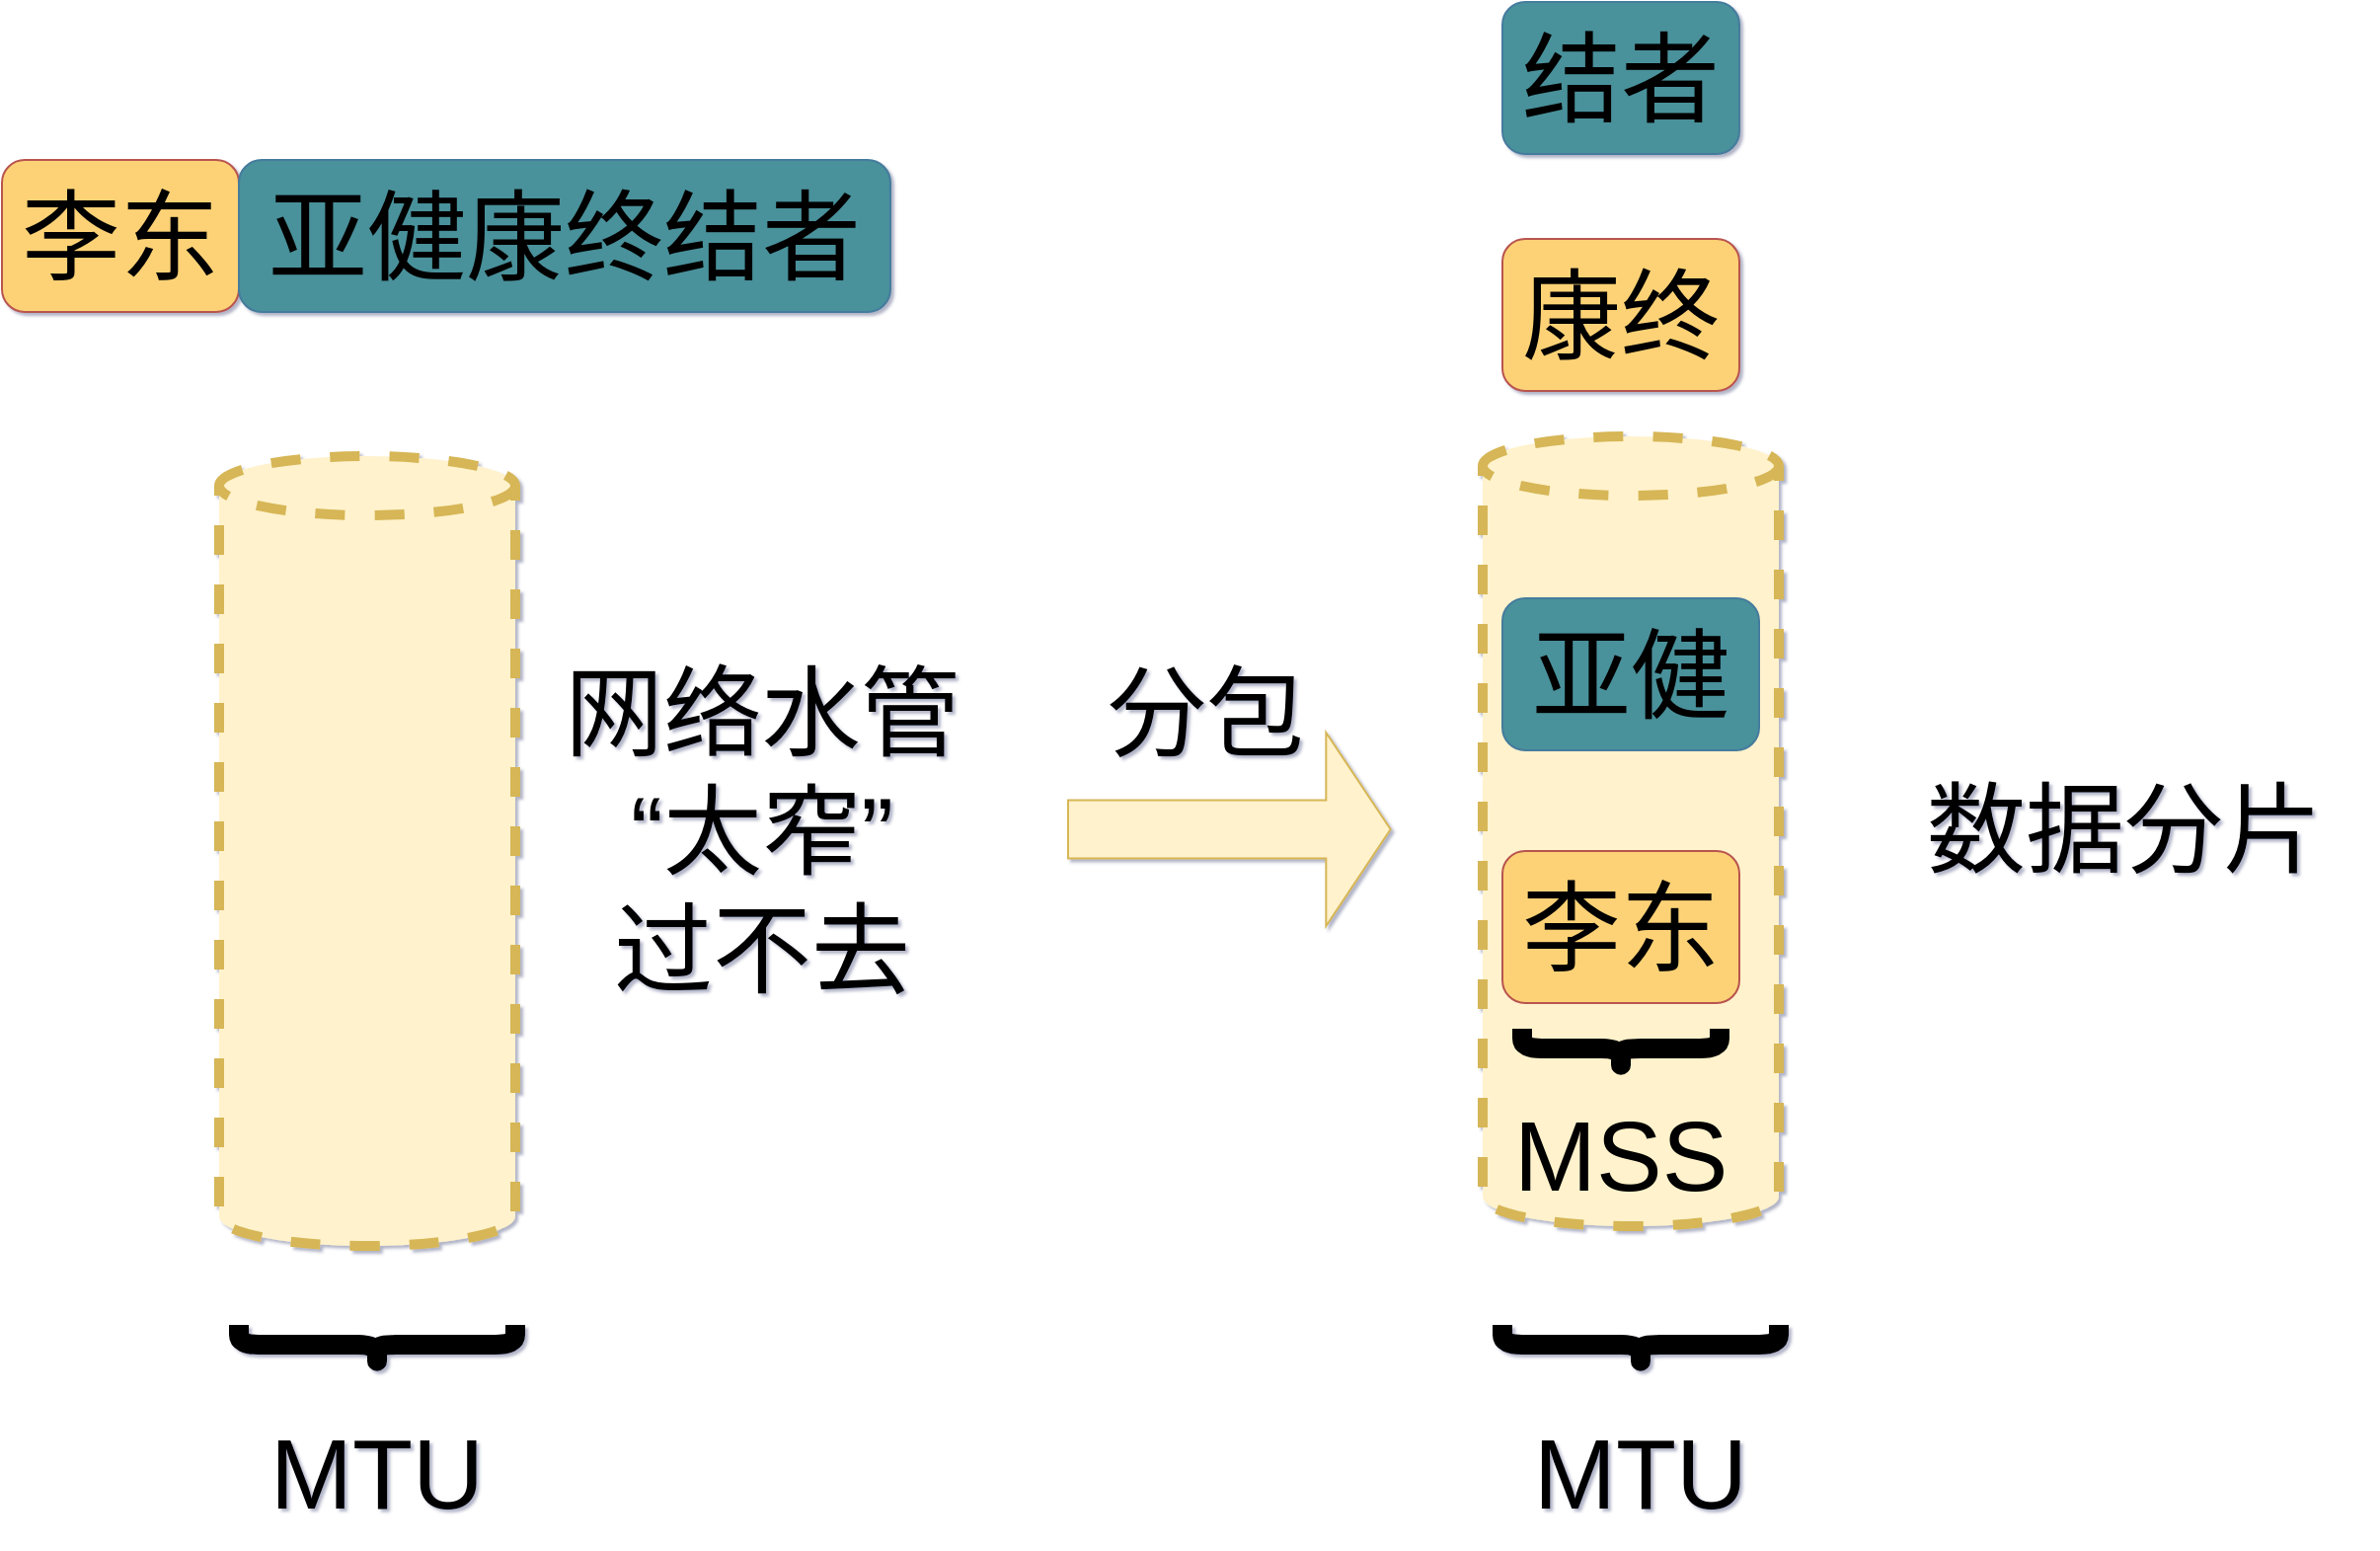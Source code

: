 <mxfile version="14.4.7" type="github"><diagram id="3228e29e-7158-1315-38df-8450db1d8a1d" name="Page-1"><mxGraphModel dx="902" dy="838" grid="1" gridSize="10" guides="1" tooltips="1" connect="1" arrows="1" fold="1" page="1" pageScale="1" pageWidth="1500" pageHeight="800" background="#ffffff" math="0" shadow="1"><root><mxCell id="0"/><mxCell id="1" parent="0"/><mxCell id="WN1ZN86WMK_yOfFNnLNr-8" value="" style="shape=cylinder3;whiteSpace=wrap;html=1;boundedLbl=1;backgroundOutline=1;size=15;dashed=1;strokeWidth=5;fillColor=#fff2cc;strokeColor=#d6b656;" vertex="1" parent="1"><mxGeometry x="940" y="270" width="150" height="400" as="geometry"/></mxCell><mxCell id="TgtEdNx8PUhki9_reYf2-21545" value="李东" style="rounded=1;strokeColor=#b85450;fontSize=50;fontFamily=Helvetica;fillColor=#FDD276;labelBackgroundColor=none;labelBorderColor=none;whiteSpace=wrap;html=1;" parent="1" vertex="1"><mxGeometry x="190" y="130" width="120" height="77" as="geometry"/></mxCell><mxCell id="TgtEdNx8PUhki9_reYf2-21546" value="亚健康终结者" style="rounded=1;strokeColor=#457B9D;fontSize=50;fontFamily=Helvetica;fillColor=#4A919B;labelBackgroundColor=none;labelBorderColor=none;whiteSpace=wrap;html=1;" parent="1" vertex="1"><mxGeometry x="310" y="130" width="330" height="77" as="geometry"/></mxCell><mxCell id="QOvhmwXTaC0TyrBMlb9O-1" value="李东" style="rounded=1;strokeColor=#b85450;fontSize=50;fontFamily=Helvetica;fillColor=#FDD276;labelBackgroundColor=none;labelBorderColor=none;whiteSpace=wrap;html=1;" parent="1" vertex="1"><mxGeometry x="950" y="480" width="120" height="77" as="geometry"/></mxCell><mxCell id="QOvhmwXTaC0TyrBMlb9O-2" value="亚健" style="rounded=1;strokeColor=#457B9D;fontSize=50;fontFamily=Helvetica;fillColor=#4A919B;labelBackgroundColor=none;labelBorderColor=none;whiteSpace=wrap;html=1;" parent="1" vertex="1"><mxGeometry x="950" y="352" width="130" height="77" as="geometry"/></mxCell><mxCell id="QOvhmwXTaC0TyrBMlb9O-3" value="康终" style="rounded=1;strokeColor=#b85450;fontSize=50;fontFamily=Helvetica;fillColor=#FDD276;labelBackgroundColor=none;labelBorderColor=none;whiteSpace=wrap;html=1;" parent="1" vertex="1"><mxGeometry x="950" y="170" width="120" height="77" as="geometry"/></mxCell><mxCell id="QOvhmwXTaC0TyrBMlb9O-4" value="结者" style="rounded=1;strokeColor=#457B9D;fontSize=50;fontFamily=Helvetica;fillColor=#4A919B;labelBackgroundColor=none;labelBorderColor=none;whiteSpace=wrap;html=1;" parent="1" vertex="1"><mxGeometry x="950" y="50" width="120" height="77" as="geometry"/></mxCell><mxCell id="WN1ZN86WMK_yOfFNnLNr-1" value="" style="shape=cylinder3;whiteSpace=wrap;html=1;boundedLbl=1;backgroundOutline=1;size=15;dashed=1;strokeWidth=5;fillColor=#fff2cc;strokeColor=#d6b656;" vertex="1" parent="1"><mxGeometry x="300" y="280" width="150" height="400" as="geometry"/></mxCell><mxCell id="WN1ZN86WMK_yOfFNnLNr-2" value="" style="shape=curlyBracket;whiteSpace=wrap;html=1;rounded=1;strokeWidth=10;direction=north;" vertex="1" parent="1"><mxGeometry x="310" y="720" width="140" height="20" as="geometry"/></mxCell><mxCell id="WN1ZN86WMK_yOfFNnLNr-4" value="&lt;font style=&quot;font-size: 50px&quot;&gt;网络水管&lt;br&gt;“太窄”&lt;br&gt;过不去&lt;/font&gt;" style="text;html=1;strokeColor=none;fillColor=none;align=center;verticalAlign=middle;whiteSpace=wrap;rounded=0;" vertex="1" parent="1"><mxGeometry x="430" y="340" width="290" height="260" as="geometry"/></mxCell><mxCell id="WN1ZN86WMK_yOfFNnLNr-6" value="&lt;span style=&quot;font-size: 50px&quot;&gt;数据分片&lt;/span&gt;" style="text;html=1;strokeColor=none;fillColor=none;align=center;verticalAlign=middle;whiteSpace=wrap;rounded=0;" vertex="1" parent="1"><mxGeometry x="1140" y="339" width="250" height="260" as="geometry"/></mxCell><mxCell id="WN1ZN86WMK_yOfFNnLNr-9" value="" style="shape=singleArrow;direction=east;whiteSpace=wrap;html=1;fillColor=#fff2cc;strokeColor=#d6b656;" vertex="1" parent="1"><mxGeometry x="730" y="420" width="163.33" height="98" as="geometry"/></mxCell><mxCell id="WN1ZN86WMK_yOfFNnLNr-10" value="&lt;font style=&quot;font-size: 50px&quot;&gt;分包&lt;/font&gt;" style="text;html=1;strokeColor=none;fillColor=none;align=center;verticalAlign=middle;whiteSpace=wrap;rounded=0;" vertex="1" parent="1"><mxGeometry x="740" y="400" width="120" height="20" as="geometry"/></mxCell><mxCell id="WN1ZN86WMK_yOfFNnLNr-11" value="&lt;font style=&quot;font-size: 50px&quot;&gt;MTU&lt;/font&gt;" style="text;html=1;strokeColor=none;fillColor=none;align=center;verticalAlign=middle;whiteSpace=wrap;rounded=0;" vertex="1" parent="1"><mxGeometry x="320" y="760" width="120" height="70" as="geometry"/></mxCell><mxCell id="WN1ZN86WMK_yOfFNnLNr-13" value="" style="shape=curlyBracket;whiteSpace=wrap;html=1;rounded=1;strokeWidth=10;direction=north;" vertex="1" parent="1"><mxGeometry x="950" y="720" width="140" height="20" as="geometry"/></mxCell><mxCell id="WN1ZN86WMK_yOfFNnLNr-14" value="&lt;font style=&quot;font-size: 50px&quot;&gt;MTU&lt;/font&gt;" style="text;html=1;strokeColor=none;fillColor=none;align=center;verticalAlign=middle;whiteSpace=wrap;rounded=0;" vertex="1" parent="1"><mxGeometry x="960" y="760" width="120" height="70" as="geometry"/></mxCell><mxCell id="WN1ZN86WMK_yOfFNnLNr-15" value="" style="shape=curlyBracket;whiteSpace=wrap;html=1;rounded=1;strokeWidth=10;direction=north;" vertex="1" parent="1"><mxGeometry x="960" y="570" width="100" height="20" as="geometry"/></mxCell><mxCell id="WN1ZN86WMK_yOfFNnLNr-16" value="&lt;font style=&quot;font-size: 50px&quot;&gt;MSS&lt;br&gt;&lt;/font&gt;" style="text;html=1;strokeColor=none;fillColor=none;align=center;verticalAlign=middle;whiteSpace=wrap;rounded=0;" vertex="1" parent="1"><mxGeometry x="950" y="599" width="120" height="70" as="geometry"/></mxCell></root></mxGraphModel></diagram></mxfile>